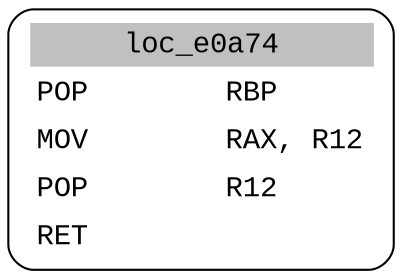 digraph asm_graph {
1941 [
shape="Mrecord" fontname="Courier New"label =<<table border="0" cellborder="0" cellpadding="3"><tr><td align="center" colspan="2" bgcolor="grey">loc_e0a74</td></tr><tr><td align="left">POP        RBP</td></tr><tr><td align="left">MOV        RAX, R12</td></tr><tr><td align="left">POP        R12</td></tr><tr><td align="left">RET        </td></tr></table>> ];
}